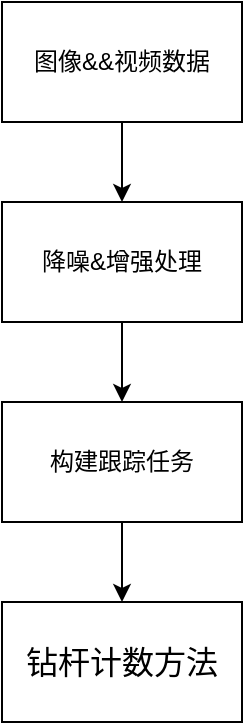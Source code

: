 <mxfile version="20.6.0" type="github">
  <diagram id="fFCjzXycdMlGCBuikqNn" name="第 1 页">
    <mxGraphModel dx="746" dy="406" grid="1" gridSize="10" guides="1" tooltips="1" connect="1" arrows="1" fold="1" page="1" pageScale="1" pageWidth="827" pageHeight="1169" math="0" shadow="0">
      <root>
        <mxCell id="0" />
        <mxCell id="1" parent="0" />
        <mxCell id="uq-xYKgkHuC4XFjGFnDX-4" style="edgeStyle=orthogonalEdgeStyle;rounded=0;orthogonalLoop=1;jettySize=auto;html=1;exitX=0.5;exitY=1;exitDx=0;exitDy=0;" edge="1" parent="1" source="uq-xYKgkHuC4XFjGFnDX-1" target="uq-xYKgkHuC4XFjGFnDX-2">
          <mxGeometry relative="1" as="geometry" />
        </mxCell>
        <mxCell id="uq-xYKgkHuC4XFjGFnDX-1" value="图像&amp;amp;&amp;amp;视频数据" style="rounded=0;whiteSpace=wrap;html=1;" vertex="1" parent="1">
          <mxGeometry x="300" y="110" width="120" height="60" as="geometry" />
        </mxCell>
        <mxCell id="uq-xYKgkHuC4XFjGFnDX-5" style="edgeStyle=orthogonalEdgeStyle;rounded=0;orthogonalLoop=1;jettySize=auto;html=1;exitX=0.5;exitY=1;exitDx=0;exitDy=0;" edge="1" parent="1" source="uq-xYKgkHuC4XFjGFnDX-2" target="uq-xYKgkHuC4XFjGFnDX-3">
          <mxGeometry relative="1" as="geometry" />
        </mxCell>
        <mxCell id="uq-xYKgkHuC4XFjGFnDX-2" value="降噪&amp;amp;增强处理" style="rounded=0;whiteSpace=wrap;html=1;" vertex="1" parent="1">
          <mxGeometry x="300" y="210" width="120" height="60" as="geometry" />
        </mxCell>
        <mxCell id="uq-xYKgkHuC4XFjGFnDX-7" style="edgeStyle=orthogonalEdgeStyle;rounded=0;orthogonalLoop=1;jettySize=auto;html=1;exitX=0.5;exitY=1;exitDx=0;exitDy=0;entryX=0.5;entryY=0;entryDx=0;entryDy=0;" edge="1" parent="1" source="uq-xYKgkHuC4XFjGFnDX-3" target="uq-xYKgkHuC4XFjGFnDX-6">
          <mxGeometry relative="1" as="geometry" />
        </mxCell>
        <mxCell id="uq-xYKgkHuC4XFjGFnDX-3" value="构建跟踪任务" style="rounded=0;whiteSpace=wrap;html=1;" vertex="1" parent="1">
          <mxGeometry x="300" y="310" width="120" height="60" as="geometry" />
        </mxCell>
        <mxCell id="uq-xYKgkHuC4XFjGFnDX-6" value="&lt;div&gt;&lt;span style=&quot;font-size: 12pt; font-family: 宋体;&quot;&gt;钻杆计数方法&lt;/span&gt;&lt;/div&gt;" style="rounded=0;whiteSpace=wrap;html=1;" vertex="1" parent="1">
          <mxGeometry x="300" y="410" width="120" height="60" as="geometry" />
        </mxCell>
      </root>
    </mxGraphModel>
  </diagram>
</mxfile>
